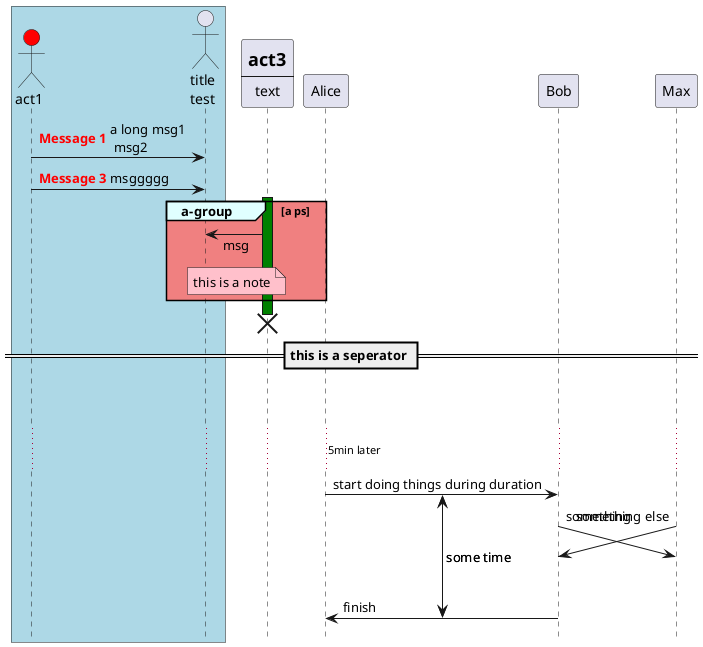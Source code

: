 @startuml
' 1. actor, collections, queue, database >> activate, create, destroy,
' 2. arrow can be ->, <-- dot line, <->, ->x, -[#red]>, ->(30)斜箭头
' 3. autonumber, note, group, box
' 4. seperator, space, delay
' 5. duration
' 6. activity's swinlanes maybe better
' object的创建顺序就是生成图的顺序


box #lightblue
    actor act1 #red
    actor "title\ntest" as act2
end box
' participant can be multiple line
participant act3 [
    =act3
    ----
    text
]

' 反向的msg放在箭头下方
skinparam responseMessageBelowArrow true
'  start, inc, msg-foramt and 0 means digit
autonumber 1 2 "<font color=red><b>Message 0"
act1 -> act2: a long msg1 \n msg2
act1 -> act2: msggggg
autonumber stop

activate act3 #green
group#LightCyan #LightCoral a-group [a ps]
    act2 <- act3: msg
    ' note can over many actors
    note over act2, act3 #pink
        this is a note
    end note
end
destroy act3

== this is a seperator ==
||50||
... 5min later ...
' for duration: teoz, tag the msg
!pragma teoz true
{start} Alice -> Bob : start doing things during duration
Bob ->(30) Max : something
' teoz enabled, &   表示2件事同时放生, 在图中是同一水平线展示的
& Max ->(30) Bob : something else
{end} Bob -> Alice : finish
{start} <-> {end} : some time

hide footbox
hide unlinked
@enduml
